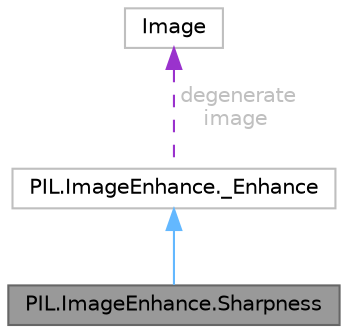 digraph "PIL.ImageEnhance.Sharpness"
{
 // LATEX_PDF_SIZE
  bgcolor="transparent";
  edge [fontname=Helvetica,fontsize=10,labelfontname=Helvetica,labelfontsize=10];
  node [fontname=Helvetica,fontsize=10,shape=box,height=0.2,width=0.4];
  Node1 [id="Node000001",label="PIL.ImageEnhance.Sharpness",height=0.2,width=0.4,color="gray40", fillcolor="grey60", style="filled", fontcolor="black",tooltip=" "];
  Node2 -> Node1 [id="edge1_Node000001_Node000002",dir="back",color="steelblue1",style="solid",tooltip=" "];
  Node2 [id="Node000002",label="PIL.ImageEnhance._Enhance",height=0.2,width=0.4,color="grey75", fillcolor="white", style="filled",URL="$d7/d4c/classPIL_1_1ImageEnhance_1_1__Enhance.html",tooltip=" "];
  Node3 -> Node2 [id="edge2_Node000002_Node000003",dir="back",color="darkorchid3",style="dashed",tooltip=" ",label=" degenerate\nimage",fontcolor="grey" ];
  Node3 [id="Node000003",label="Image",height=0.2,width=0.4,color="grey75", fillcolor="white", style="filled",tooltip=" "];
}

